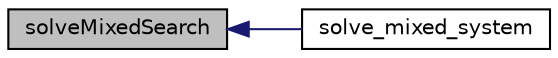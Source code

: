 digraph "solveMixedSearch"
{
  edge [fontname="Helvetica",fontsize="10",labelfontname="Helvetica",labelfontsize="10"];
  node [fontname="Helvetica",fontsize="10",shape=record];
  rankdir="LR";
  Node10 [label="solveMixedSearch",height=0.2,width=0.4,color="black", fillcolor="grey75", style="filled", fontcolor="black"];
  Node10 -> Node11 [dir="back",color="midnightblue",fontsize="10",style="solid",fontname="Helvetica"];
  Node11 [label="solve_mixed_system",height=0.2,width=0.4,color="black", fillcolor="white", style="filled",URL="$d1/df1/mixed_system_8h.html#a4d0ccb5cc20e4fe52bb66089287f9893"];
}
